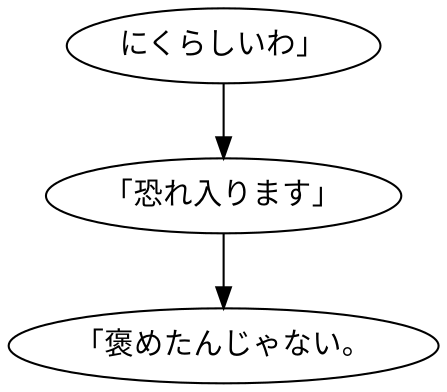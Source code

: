 digraph graph1915 {
	node0 [label="にくらしいわ」"];
	node1 [label="「恐れ入ります」"];
	node2 [label="「褒めたんじゃない。"];
	node0 -> node1;
	node1 -> node2;
}
